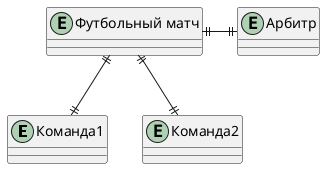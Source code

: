 @startuml pic_2

entity "Команда1" as team1 {}

entity "Команда2" as team2 {}

entity "Арбитр" as referee {}

entity "Футбольный матч" as football_match {}

football_match ||--|| team1
football_match ||--|| team2
football_match ||-|| referee

@enduml
